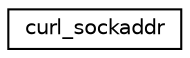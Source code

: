 digraph "Graphical Class Hierarchy"
{
 // LATEX_PDF_SIZE
  edge [fontname="Helvetica",fontsize="10",labelfontname="Helvetica",labelfontsize="10"];
  node [fontname="Helvetica",fontsize="10",shape=record];
  rankdir="LR";
  Node0 [label="curl_sockaddr",height=0.2,width=0.4,color="black", fillcolor="white", style="filled",URL="$structcurl__sockaddr.html",tooltip=" "];
}
